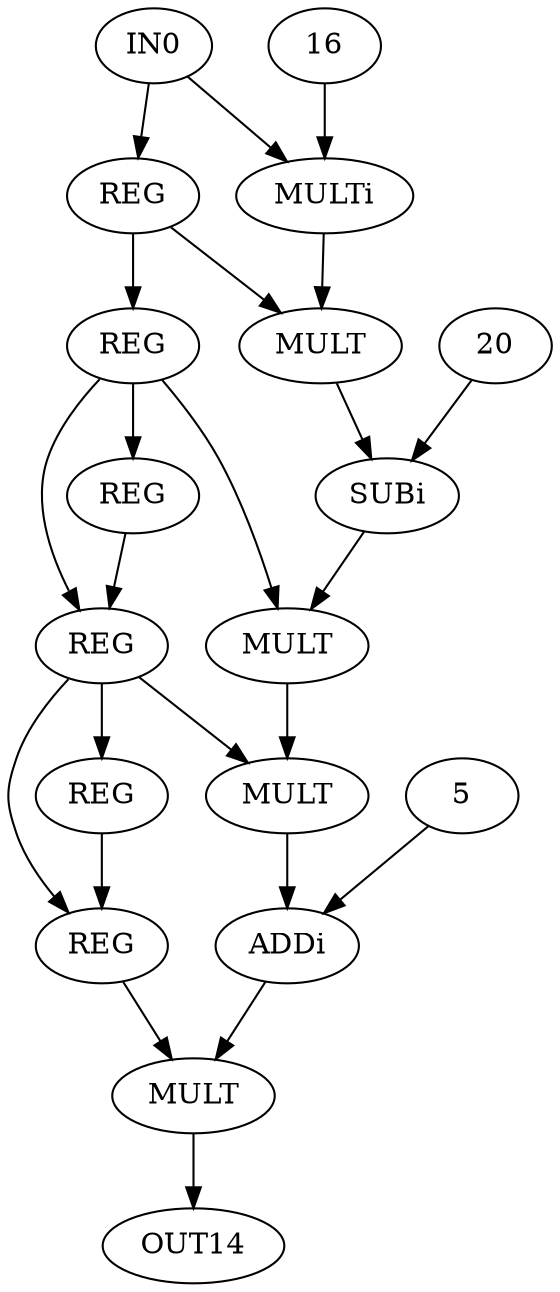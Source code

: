 digraph Chebyshev{
 0 [ label = IN0 ]
 1 [ label = REG]
 2 [ label = REG]
 3 [ label = REG]
 4 [ label = REG]
 5 [ label = REG]
 6 [ label = REG]
 7 [ label = MULTi, VALUE = 16]
 "7.16"[ label = 16 ]
 8 [ label = MULT]
 9 [ label = SUBi, VALUE = 20]
 "9.20"[ label = 20 ]
 10 [ label = MULT]
 11 [ label = MULT]
 12 [ label = ADDi, VALUE = 5]
 "12.5"[ label = 5 ]
 13 [ label = MULT]
 14 [ label = OUT14 ]
 0 -> 7
 0 -> 1
 1 -> 2
 1 -> 8
 2 -> 5
 2 -> 3
 2 -> 10
 3 -> 6
 3 -> 4
 3 -> 11
 4 -> 13
 5 -> 3
 6 -> 4
 "7.16" -> 7
 7 -> 8
 8 -> 9
 "9.20" -> 9
 9 -> 10
 10 -> 11
 11 -> 12
 "12.5" -> 12
 12 -> 13
 13 -> 14
}
